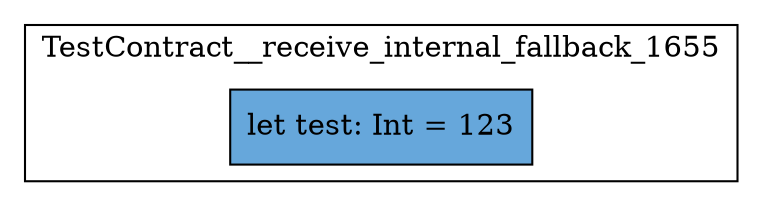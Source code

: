 digraph "never-accessed-8" {
    node [shape=box];
    subgraph "cluster_TestContract__receive_internal_fallback_1655" {
        label="TestContract__receive_internal_fallback_1655";
        "TestContract__receive_internal_fallback_1655_141" [label="let test: Int = 123",style=filled,fillcolor="#66A7DB"];
    }
}
